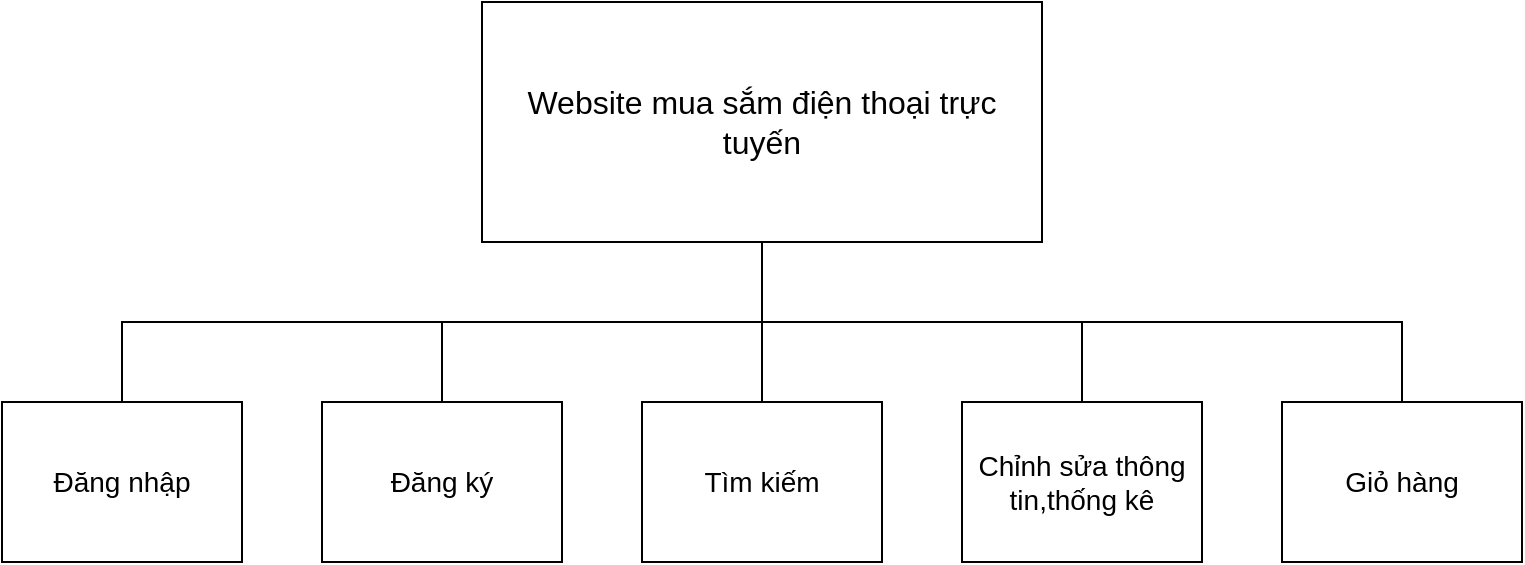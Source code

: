 <mxfile version="21.0.8" type="github">
  <diagram name="Trang-1" id="HPJFJC-dN53rsZREYGUg">
    <mxGraphModel dx="913" dy="470" grid="1" gridSize="10" guides="1" tooltips="1" connect="1" arrows="1" fold="1" page="1" pageScale="1" pageWidth="827" pageHeight="1169" math="0" shadow="0">
      <root>
        <mxCell id="0" />
        <mxCell id="1" parent="0" />
        <mxCell id="ACuU7Y-mjKX4tdeSRcfD-1" value="&lt;font size=&quot;3&quot;&gt;Website mua sắm điện thoại trực tuyến&lt;/font&gt;" style="rounded=0;whiteSpace=wrap;html=1;" vertex="1" parent="1">
          <mxGeometry x="240" y="80" width="280" height="120" as="geometry" />
        </mxCell>
        <mxCell id="ACuU7Y-mjKX4tdeSRcfD-2" value="&lt;font style=&quot;font-size: 14px;&quot;&gt;Đăng nhập&lt;/font&gt;" style="rounded=0;whiteSpace=wrap;html=1;" vertex="1" parent="1">
          <mxGeometry y="280" width="120" height="80" as="geometry" />
        </mxCell>
        <mxCell id="ACuU7Y-mjKX4tdeSRcfD-3" value="&lt;font style=&quot;font-size: 14px;&quot;&gt;Đăng ký&lt;/font&gt;" style="rounded=0;whiteSpace=wrap;html=1;" vertex="1" parent="1">
          <mxGeometry x="160" y="280" width="120" height="80" as="geometry" />
        </mxCell>
        <mxCell id="ACuU7Y-mjKX4tdeSRcfD-4" value="&lt;font style=&quot;font-size: 14px;&quot;&gt;Tìm kiếm&lt;/font&gt;" style="rounded=0;whiteSpace=wrap;html=1;" vertex="1" parent="1">
          <mxGeometry x="320" y="280" width="120" height="80" as="geometry" />
        </mxCell>
        <mxCell id="ACuU7Y-mjKX4tdeSRcfD-5" value="&lt;font style=&quot;font-size: 14px;&quot;&gt;Chỉnh sửa thông tin,thống kê&lt;/font&gt;" style="rounded=0;whiteSpace=wrap;html=1;" vertex="1" parent="1">
          <mxGeometry x="480" y="280" width="120" height="80" as="geometry" />
        </mxCell>
        <mxCell id="ACuU7Y-mjKX4tdeSRcfD-7" value="&lt;font style=&quot;font-size: 14px;&quot;&gt;Giỏ hàng&lt;/font&gt;" style="rounded=0;whiteSpace=wrap;html=1;" vertex="1" parent="1">
          <mxGeometry x="640" y="280" width="120" height="80" as="geometry" />
        </mxCell>
        <mxCell id="ACuU7Y-mjKX4tdeSRcfD-8" value="" style="endArrow=none;html=1;rounded=0;exitX=0.5;exitY=0;exitDx=0;exitDy=0;entryX=0.5;entryY=1;entryDx=0;entryDy=0;" edge="1" parent="1" source="ACuU7Y-mjKX4tdeSRcfD-2" target="ACuU7Y-mjKX4tdeSRcfD-1">
          <mxGeometry width="50" height="50" relative="1" as="geometry">
            <mxPoint x="290" y="340" as="sourcePoint" />
            <mxPoint x="340" y="290" as="targetPoint" />
            <Array as="points">
              <mxPoint x="60" y="240" />
              <mxPoint x="380" y="240" />
            </Array>
          </mxGeometry>
        </mxCell>
        <mxCell id="ACuU7Y-mjKX4tdeSRcfD-9" value="" style="endArrow=none;html=1;rounded=0;entryX=0.5;entryY=1;entryDx=0;entryDy=0;exitX=0.5;exitY=0;exitDx=0;exitDy=0;" edge="1" parent="1" source="ACuU7Y-mjKX4tdeSRcfD-3" target="ACuU7Y-mjKX4tdeSRcfD-1">
          <mxGeometry width="50" height="50" relative="1" as="geometry">
            <mxPoint x="230" y="490" as="sourcePoint" />
            <mxPoint x="280" y="440" as="targetPoint" />
            <Array as="points">
              <mxPoint x="220" y="240" />
              <mxPoint x="380" y="240" />
            </Array>
          </mxGeometry>
        </mxCell>
        <mxCell id="ACuU7Y-mjKX4tdeSRcfD-10" value="" style="endArrow=none;html=1;rounded=0;exitX=0.5;exitY=0;exitDx=0;exitDy=0;" edge="1" parent="1" source="ACuU7Y-mjKX4tdeSRcfD-4">
          <mxGeometry width="50" height="50" relative="1" as="geometry">
            <mxPoint x="630" y="480" as="sourcePoint" />
            <mxPoint x="380" y="240" as="targetPoint" />
          </mxGeometry>
        </mxCell>
        <mxCell id="ACuU7Y-mjKX4tdeSRcfD-11" value="" style="endArrow=none;html=1;rounded=0;entryX=0.5;entryY=0;entryDx=0;entryDy=0;" edge="1" parent="1" target="ACuU7Y-mjKX4tdeSRcfD-5">
          <mxGeometry width="50" height="50" relative="1" as="geometry">
            <mxPoint x="380" y="200" as="sourcePoint" />
            <mxPoint x="620" y="190" as="targetPoint" />
            <Array as="points">
              <mxPoint x="380" y="240" />
              <mxPoint x="540" y="240" />
            </Array>
          </mxGeometry>
        </mxCell>
        <mxCell id="ACuU7Y-mjKX4tdeSRcfD-12" value="" style="endArrow=none;html=1;rounded=0;entryX=0.5;entryY=0;entryDx=0;entryDy=0;exitX=0.5;exitY=1;exitDx=0;exitDy=0;" edge="1" parent="1" source="ACuU7Y-mjKX4tdeSRcfD-1" target="ACuU7Y-mjKX4tdeSRcfD-7">
          <mxGeometry width="50" height="50" relative="1" as="geometry">
            <mxPoint x="620" y="460" as="sourcePoint" />
            <mxPoint x="670" y="410" as="targetPoint" />
            <Array as="points">
              <mxPoint x="380" y="240" />
              <mxPoint x="700" y="240" />
            </Array>
          </mxGeometry>
        </mxCell>
      </root>
    </mxGraphModel>
  </diagram>
</mxfile>
